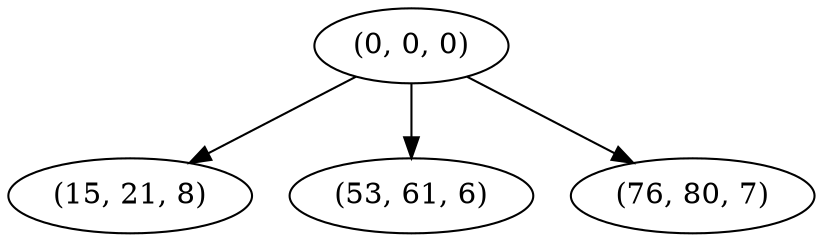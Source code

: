 digraph tree {
    "(0, 0, 0)";
    "(15, 21, 8)";
    "(53, 61, 6)";
    "(76, 80, 7)";
    "(0, 0, 0)" -> "(15, 21, 8)";
    "(0, 0, 0)" -> "(53, 61, 6)";
    "(0, 0, 0)" -> "(76, 80, 7)";
}
